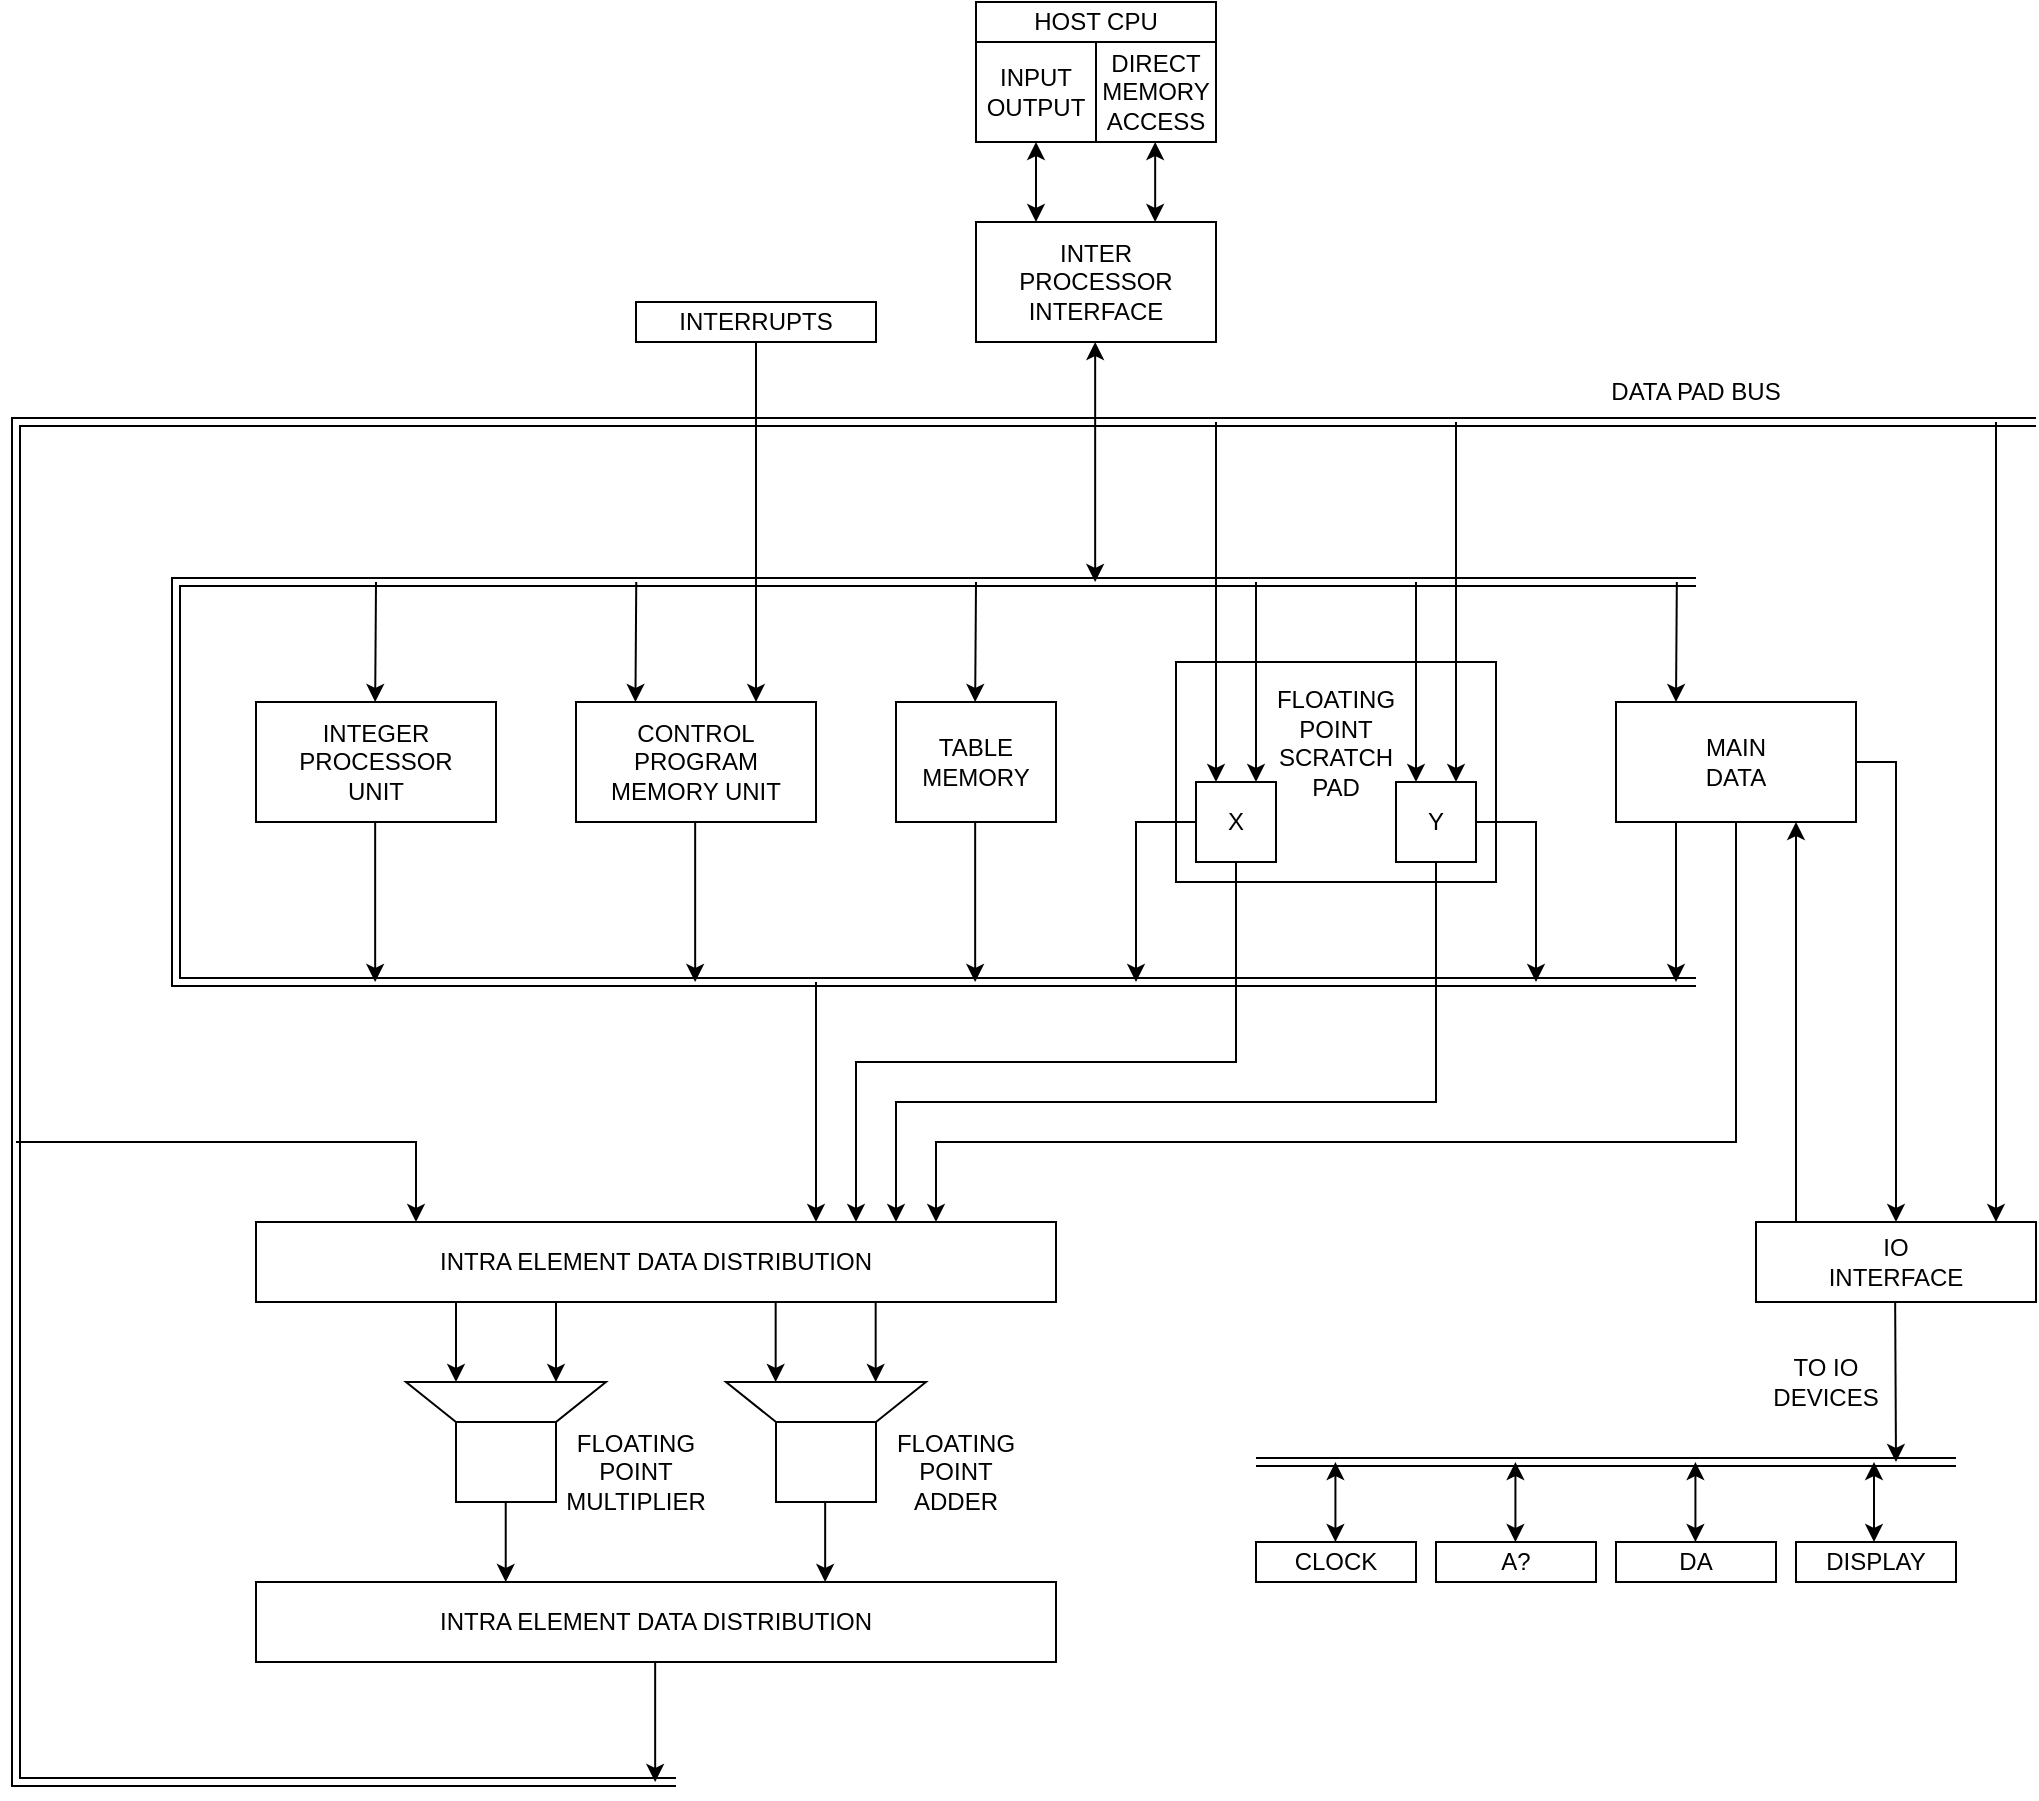 <mxfile version="26.0.3">
  <diagram name="Page-1" id="ysor1QuEhC0PnvsUQq7M">
    <mxGraphModel dx="2045" dy="1803" grid="1" gridSize="10" guides="1" tooltips="1" connect="1" arrows="1" fold="1" page="1" pageScale="1" pageWidth="850" pageHeight="1100" math="0" shadow="0">
      <root>
        <mxCell id="0" />
        <mxCell id="1" parent="0" />
        <mxCell id="uVODMxCo-4y3Cvi6SzU6-1" value="INTEGER&lt;div&gt;PROCESSOR&lt;/div&gt;&lt;div&gt;UNIT&lt;/div&gt;" style="rounded=0;whiteSpace=wrap;html=1;" vertex="1" parent="1">
          <mxGeometry x="40" y="260" width="120" height="60" as="geometry" />
        </mxCell>
        <mxCell id="uVODMxCo-4y3Cvi6SzU6-2" value="CONTROL&lt;div&gt;PROGRAM&lt;/div&gt;&lt;div&gt;MEMORY UNIT&lt;/div&gt;" style="rounded=0;whiteSpace=wrap;html=1;" vertex="1" parent="1">
          <mxGeometry x="200" y="260" width="120" height="60" as="geometry" />
        </mxCell>
        <mxCell id="uVODMxCo-4y3Cvi6SzU6-3" value="TABLE&lt;div&gt;MEMORY&lt;/div&gt;" style="rounded=0;whiteSpace=wrap;html=1;" vertex="1" parent="1">
          <mxGeometry x="360" y="260" width="80" height="60" as="geometry" />
        </mxCell>
        <mxCell id="uVODMxCo-4y3Cvi6SzU6-4" value="MAIN&lt;div&gt;DATA&lt;/div&gt;" style="rounded=0;whiteSpace=wrap;html=1;" vertex="1" parent="1">
          <mxGeometry x="720" y="260" width="120" height="60" as="geometry" />
        </mxCell>
        <mxCell id="uVODMxCo-4y3Cvi6SzU6-7" value="FLOATING&lt;div&gt;POINT&lt;/div&gt;&lt;div&gt;SCRATCH&lt;/div&gt;&lt;div&gt;PAD&lt;/div&gt;&lt;div&gt;&lt;br&gt;&lt;/div&gt;&lt;div&gt;&lt;br&gt;&lt;/div&gt;" style="rounded=0;whiteSpace=wrap;html=1;" vertex="1" parent="1">
          <mxGeometry x="500" y="240" width="160" height="110" as="geometry" />
        </mxCell>
        <mxCell id="uVODMxCo-4y3Cvi6SzU6-5" value="X" style="rounded=0;whiteSpace=wrap;html=1;" vertex="1" parent="1">
          <mxGeometry x="510" y="300" width="40" height="40" as="geometry" />
        </mxCell>
        <mxCell id="uVODMxCo-4y3Cvi6SzU6-6" value="Y" style="rounded=0;whiteSpace=wrap;html=1;" vertex="1" parent="1">
          <mxGeometry x="610" y="300" width="40" height="40" as="geometry" />
        </mxCell>
        <mxCell id="uVODMxCo-4y3Cvi6SzU6-8" value="INTRA ELEMENT DATA DISTRIBUTION" style="rounded=0;whiteSpace=wrap;html=1;" vertex="1" parent="1">
          <mxGeometry x="40" y="520" width="400" height="40" as="geometry" />
        </mxCell>
        <mxCell id="uVODMxCo-4y3Cvi6SzU6-15" value="FLOATING&lt;div&gt;POINT&lt;/div&gt;&lt;div&gt;MULTIPLIER&lt;/div&gt;" style="text;html=1;align=center;verticalAlign=middle;whiteSpace=wrap;rounded=0;" vertex="1" parent="1">
          <mxGeometry x="190" y="620" width="80" height="50" as="geometry" />
        </mxCell>
        <mxCell id="uVODMxCo-4y3Cvi6SzU6-16" value="" style="group" vertex="1" connectable="0" parent="1">
          <mxGeometry x="115" y="600" width="100" height="60" as="geometry" />
        </mxCell>
        <mxCell id="uVODMxCo-4y3Cvi6SzU6-9" value="" style="triangle;whiteSpace=wrap;html=1;rotation=90;" vertex="1" parent="uVODMxCo-4y3Cvi6SzU6-16">
          <mxGeometry x="30" y="-30" width="40" height="100" as="geometry" />
        </mxCell>
        <mxCell id="uVODMxCo-4y3Cvi6SzU6-10" value="" style="rounded=0;whiteSpace=wrap;html=1;" vertex="1" parent="uVODMxCo-4y3Cvi6SzU6-16">
          <mxGeometry x="25" y="20" width="50" height="40" as="geometry" />
        </mxCell>
        <mxCell id="uVODMxCo-4y3Cvi6SzU6-20" value="" style="group" vertex="1" connectable="0" parent="1">
          <mxGeometry x="275" y="600" width="100" height="60" as="geometry" />
        </mxCell>
        <mxCell id="uVODMxCo-4y3Cvi6SzU6-18" value="" style="triangle;whiteSpace=wrap;html=1;rotation=90;" vertex="1" parent="uVODMxCo-4y3Cvi6SzU6-20">
          <mxGeometry x="30" y="-30" width="40" height="100" as="geometry" />
        </mxCell>
        <mxCell id="uVODMxCo-4y3Cvi6SzU6-19" value="" style="rounded=0;whiteSpace=wrap;html=1;" vertex="1" parent="uVODMxCo-4y3Cvi6SzU6-20">
          <mxGeometry x="25" y="20" width="50" height="40" as="geometry" />
        </mxCell>
        <mxCell id="uVODMxCo-4y3Cvi6SzU6-21" value="FLOATING&lt;div&gt;POINT&lt;/div&gt;&lt;div&gt;ADDER&lt;/div&gt;" style="text;html=1;align=center;verticalAlign=middle;whiteSpace=wrap;rounded=0;" vertex="1" parent="1">
          <mxGeometry x="350" y="620" width="80" height="50" as="geometry" />
        </mxCell>
        <mxCell id="uVODMxCo-4y3Cvi6SzU6-23" value="" style="endArrow=classic;html=1;rounded=0;" edge="1" parent="1">
          <mxGeometry width="50" height="50" relative="1" as="geometry">
            <mxPoint x="190" y="560" as="sourcePoint" />
            <mxPoint x="190" y="600" as="targetPoint" />
          </mxGeometry>
        </mxCell>
        <mxCell id="uVODMxCo-4y3Cvi6SzU6-24" value="" style="endArrow=classic;html=1;rounded=0;" edge="1" parent="1">
          <mxGeometry width="50" height="50" relative="1" as="geometry">
            <mxPoint x="140" y="560" as="sourcePoint" />
            <mxPoint x="140" y="600" as="targetPoint" />
          </mxGeometry>
        </mxCell>
        <mxCell id="uVODMxCo-4y3Cvi6SzU6-25" value="" style="endArrow=classic;html=1;rounded=0;" edge="1" parent="1">
          <mxGeometry width="50" height="50" relative="1" as="geometry">
            <mxPoint x="349.83" y="560" as="sourcePoint" />
            <mxPoint x="349.83" y="600" as="targetPoint" />
          </mxGeometry>
        </mxCell>
        <mxCell id="uVODMxCo-4y3Cvi6SzU6-26" value="" style="endArrow=classic;html=1;rounded=0;" edge="1" parent="1">
          <mxGeometry width="50" height="50" relative="1" as="geometry">
            <mxPoint x="299.83" y="560" as="sourcePoint" />
            <mxPoint x="299.83" y="600" as="targetPoint" />
          </mxGeometry>
        </mxCell>
        <mxCell id="uVODMxCo-4y3Cvi6SzU6-27" value="INTRA ELEMENT DATA DISTRIBUTION" style="rounded=0;whiteSpace=wrap;html=1;" vertex="1" parent="1">
          <mxGeometry x="40" y="700" width="400" height="40" as="geometry" />
        </mxCell>
        <mxCell id="uVODMxCo-4y3Cvi6SzU6-28" value="" style="endArrow=classic;html=1;rounded=0;" edge="1" parent="1">
          <mxGeometry width="50" height="50" relative="1" as="geometry">
            <mxPoint x="164.86" y="660" as="sourcePoint" />
            <mxPoint x="164.86" y="700" as="targetPoint" />
          </mxGeometry>
        </mxCell>
        <mxCell id="uVODMxCo-4y3Cvi6SzU6-29" value="" style="endArrow=classic;html=1;rounded=0;" edge="1" parent="1">
          <mxGeometry width="50" height="50" relative="1" as="geometry">
            <mxPoint x="324.58" y="660" as="sourcePoint" />
            <mxPoint x="324.58" y="700" as="targetPoint" />
          </mxGeometry>
        </mxCell>
        <mxCell id="uVODMxCo-4y3Cvi6SzU6-31" value="" style="shape=link;html=1;rounded=0;" edge="1" parent="1">
          <mxGeometry width="100" relative="1" as="geometry">
            <mxPoint x="760" y="200" as="sourcePoint" />
            <mxPoint x="760" y="400" as="targetPoint" />
            <Array as="points">
              <mxPoint y="200" />
              <mxPoint y="400" />
            </Array>
          </mxGeometry>
        </mxCell>
        <mxCell id="uVODMxCo-4y3Cvi6SzU6-32" value="" style="endArrow=classic;html=1;rounded=0;" edge="1" parent="1">
          <mxGeometry width="50" height="50" relative="1" as="geometry">
            <mxPoint x="99.58" y="320" as="sourcePoint" />
            <mxPoint x="99.58" y="400" as="targetPoint" />
          </mxGeometry>
        </mxCell>
        <mxCell id="uVODMxCo-4y3Cvi6SzU6-33" value="" style="endArrow=classic;html=1;rounded=0;" edge="1" parent="1">
          <mxGeometry width="50" height="50" relative="1" as="geometry">
            <mxPoint x="259.58" y="320" as="sourcePoint" />
            <mxPoint x="259.58" y="400" as="targetPoint" />
          </mxGeometry>
        </mxCell>
        <mxCell id="uVODMxCo-4y3Cvi6SzU6-34" value="" style="endArrow=classic;html=1;rounded=0;" edge="1" parent="1">
          <mxGeometry width="50" height="50" relative="1" as="geometry">
            <mxPoint x="399.58" y="320" as="sourcePoint" />
            <mxPoint x="399.58" y="400" as="targetPoint" />
          </mxGeometry>
        </mxCell>
        <mxCell id="uVODMxCo-4y3Cvi6SzU6-36" value="" style="endArrow=classic;html=1;rounded=0;exitX=1;exitY=0.5;exitDx=0;exitDy=0;" edge="1" parent="1" source="uVODMxCo-4y3Cvi6SzU6-6">
          <mxGeometry width="50" height="50" relative="1" as="geometry">
            <mxPoint x="680" y="320" as="sourcePoint" />
            <mxPoint x="680" y="400" as="targetPoint" />
            <Array as="points">
              <mxPoint x="680" y="320" />
            </Array>
          </mxGeometry>
        </mxCell>
        <mxCell id="uVODMxCo-4y3Cvi6SzU6-37" value="" style="endArrow=classic;html=1;rounded=0;exitX=0;exitY=0.5;exitDx=0;exitDy=0;" edge="1" parent="1" source="uVODMxCo-4y3Cvi6SzU6-5">
          <mxGeometry width="50" height="50" relative="1" as="geometry">
            <mxPoint x="480.0" y="320" as="sourcePoint" />
            <mxPoint x="480.0" y="400" as="targetPoint" />
            <Array as="points">
              <mxPoint x="480" y="320" />
            </Array>
          </mxGeometry>
        </mxCell>
        <mxCell id="uVODMxCo-4y3Cvi6SzU6-38" value="" style="endArrow=classic;html=1;rounded=0;" edge="1" parent="1">
          <mxGeometry width="50" height="50" relative="1" as="geometry">
            <mxPoint x="100" y="200" as="sourcePoint" />
            <mxPoint x="99.58" y="260" as="targetPoint" />
          </mxGeometry>
        </mxCell>
        <mxCell id="uVODMxCo-4y3Cvi6SzU6-39" value="" style="endArrow=classic;html=1;rounded=0;" edge="1" parent="1">
          <mxGeometry width="50" height="50" relative="1" as="geometry">
            <mxPoint x="230.13" y="200" as="sourcePoint" />
            <mxPoint x="229.71" y="260" as="targetPoint" />
          </mxGeometry>
        </mxCell>
        <mxCell id="uVODMxCo-4y3Cvi6SzU6-40" value="" style="endArrow=classic;html=1;rounded=0;" edge="1" parent="1">
          <mxGeometry width="50" height="50" relative="1" as="geometry">
            <mxPoint x="400.0" y="200" as="sourcePoint" />
            <mxPoint x="399.58" y="260" as="targetPoint" />
          </mxGeometry>
        </mxCell>
        <mxCell id="uVODMxCo-4y3Cvi6SzU6-41" value="" style="endArrow=classic;html=1;rounded=0;" edge="1" parent="1">
          <mxGeometry width="50" height="50" relative="1" as="geometry">
            <mxPoint x="540" y="200" as="sourcePoint" />
            <mxPoint x="540" y="300" as="targetPoint" />
          </mxGeometry>
        </mxCell>
        <mxCell id="uVODMxCo-4y3Cvi6SzU6-42" value="" style="endArrow=classic;html=1;rounded=0;" edge="1" parent="1">
          <mxGeometry width="50" height="50" relative="1" as="geometry">
            <mxPoint x="620" y="200" as="sourcePoint" />
            <mxPoint x="620" y="300" as="targetPoint" />
          </mxGeometry>
        </mxCell>
        <mxCell id="uVODMxCo-4y3Cvi6SzU6-43" value="" style="endArrow=classic;html=1;rounded=0;" edge="1" parent="1">
          <mxGeometry width="50" height="50" relative="1" as="geometry">
            <mxPoint x="750" y="320" as="sourcePoint" />
            <mxPoint x="750" y="400" as="targetPoint" />
          </mxGeometry>
        </mxCell>
        <mxCell id="uVODMxCo-4y3Cvi6SzU6-44" value="" style="endArrow=classic;html=1;rounded=0;" edge="1" parent="1">
          <mxGeometry width="50" height="50" relative="1" as="geometry">
            <mxPoint x="750.42" y="200" as="sourcePoint" />
            <mxPoint x="750" y="260" as="targetPoint" />
          </mxGeometry>
        </mxCell>
        <mxCell id="uVODMxCo-4y3Cvi6SzU6-45" value="" style="endArrow=classic;html=1;rounded=0;" edge="1" parent="1">
          <mxGeometry width="50" height="50" relative="1" as="geometry">
            <mxPoint x="320" y="400" as="sourcePoint" />
            <mxPoint x="320.0" y="520" as="targetPoint" />
          </mxGeometry>
        </mxCell>
        <mxCell id="uVODMxCo-4y3Cvi6SzU6-46" value="" style="endArrow=classic;html=1;rounded=0;exitX=0.5;exitY=1;exitDx=0;exitDy=0;" edge="1" parent="1" source="uVODMxCo-4y3Cvi6SzU6-5">
          <mxGeometry width="50" height="50" relative="1" as="geometry">
            <mxPoint x="530" y="380" as="sourcePoint" />
            <mxPoint x="340.0" y="520" as="targetPoint" />
            <Array as="points">
              <mxPoint x="530" y="440" />
              <mxPoint x="340" y="440" />
            </Array>
          </mxGeometry>
        </mxCell>
        <mxCell id="uVODMxCo-4y3Cvi6SzU6-47" value="" style="endArrow=classic;html=1;rounded=0;exitX=0.5;exitY=1;exitDx=0;exitDy=0;" edge="1" parent="1" source="uVODMxCo-4y3Cvi6SzU6-6">
          <mxGeometry width="50" height="50" relative="1" as="geometry">
            <mxPoint x="630" y="380" as="sourcePoint" />
            <mxPoint x="360.0" y="520" as="targetPoint" />
            <Array as="points">
              <mxPoint x="630" y="460" />
              <mxPoint x="360" y="460" />
            </Array>
          </mxGeometry>
        </mxCell>
        <mxCell id="uVODMxCo-4y3Cvi6SzU6-48" value="" style="endArrow=classic;html=1;rounded=0;exitX=0.5;exitY=1;exitDx=0;exitDy=0;" edge="1" parent="1" source="uVODMxCo-4y3Cvi6SzU6-4">
          <mxGeometry width="50" height="50" relative="1" as="geometry">
            <mxPoint x="760" y="450" as="sourcePoint" />
            <mxPoint x="380.0" y="520" as="targetPoint" />
            <Array as="points">
              <mxPoint x="780" y="480" />
              <mxPoint x="380" y="480" />
            </Array>
          </mxGeometry>
        </mxCell>
        <mxCell id="uVODMxCo-4y3Cvi6SzU6-49" value="" style="shape=link;html=1;rounded=0;" edge="1" parent="1">
          <mxGeometry width="100" relative="1" as="geometry">
            <mxPoint x="930" y="120" as="sourcePoint" />
            <mxPoint x="250" y="800" as="targetPoint" />
            <Array as="points">
              <mxPoint x="-80" y="120" />
              <mxPoint x="-80" y="800" />
            </Array>
          </mxGeometry>
        </mxCell>
        <mxCell id="uVODMxCo-4y3Cvi6SzU6-50" value="" style="endArrow=classic;html=1;rounded=0;" edge="1" parent="1">
          <mxGeometry width="50" height="50" relative="1" as="geometry">
            <mxPoint x="-80" y="480" as="sourcePoint" />
            <mxPoint x="120.0" y="520" as="targetPoint" />
            <Array as="points">
              <mxPoint x="120" y="480" />
            </Array>
          </mxGeometry>
        </mxCell>
        <mxCell id="uVODMxCo-4y3Cvi6SzU6-51" value="" style="endArrow=classic;html=1;rounded=0;" edge="1" parent="1">
          <mxGeometry width="50" height="50" relative="1" as="geometry">
            <mxPoint x="239.58" y="740" as="sourcePoint" />
            <mxPoint x="239.58" y="800" as="targetPoint" />
          </mxGeometry>
        </mxCell>
        <mxCell id="uVODMxCo-4y3Cvi6SzU6-52" value="" style="endArrow=classic;html=1;rounded=0;entryX=0.25;entryY=0;entryDx=0;entryDy=0;" edge="1" parent="1" target="uVODMxCo-4y3Cvi6SzU6-5">
          <mxGeometry width="50" height="50" relative="1" as="geometry">
            <mxPoint x="520" y="120" as="sourcePoint" />
            <mxPoint x="520" y="220" as="targetPoint" />
          </mxGeometry>
        </mxCell>
        <mxCell id="uVODMxCo-4y3Cvi6SzU6-53" value="" style="endArrow=classic;html=1;rounded=0;entryX=0.75;entryY=0;entryDx=0;entryDy=0;" edge="1" parent="1" target="uVODMxCo-4y3Cvi6SzU6-6">
          <mxGeometry width="50" height="50" relative="1" as="geometry">
            <mxPoint x="640" y="120" as="sourcePoint" />
            <mxPoint x="640" y="220" as="targetPoint" />
          </mxGeometry>
        </mxCell>
        <mxCell id="uVODMxCo-4y3Cvi6SzU6-54" value="IO&lt;div&gt;INTERFACE&lt;/div&gt;" style="rounded=0;whiteSpace=wrap;html=1;" vertex="1" parent="1">
          <mxGeometry x="790" y="520" width="140" height="40" as="geometry" />
        </mxCell>
        <mxCell id="uVODMxCo-4y3Cvi6SzU6-55" value="" style="endArrow=classic;html=1;rounded=0;" edge="1" parent="1">
          <mxGeometry width="50" height="50" relative="1" as="geometry">
            <mxPoint x="810" y="520" as="sourcePoint" />
            <mxPoint x="810" y="320" as="targetPoint" />
          </mxGeometry>
        </mxCell>
        <mxCell id="uVODMxCo-4y3Cvi6SzU6-56" value="" style="endArrow=classic;html=1;rounded=0;" edge="1" parent="1">
          <mxGeometry width="50" height="50" relative="1" as="geometry">
            <mxPoint x="910" y="120" as="sourcePoint" />
            <mxPoint x="910" y="520" as="targetPoint" />
          </mxGeometry>
        </mxCell>
        <mxCell id="uVODMxCo-4y3Cvi6SzU6-57" value="" style="endArrow=classic;html=1;rounded=0;exitX=1;exitY=0.5;exitDx=0;exitDy=0;" edge="1" parent="1" source="uVODMxCo-4y3Cvi6SzU6-4">
          <mxGeometry width="50" height="50" relative="1" as="geometry">
            <mxPoint x="860" y="120" as="sourcePoint" />
            <mxPoint x="860" y="520" as="targetPoint" />
            <Array as="points">
              <mxPoint x="860" y="290" />
            </Array>
          </mxGeometry>
        </mxCell>
        <mxCell id="uVODMxCo-4y3Cvi6SzU6-59" value="" style="endArrow=classic;html=1;rounded=0;" edge="1" parent="1">
          <mxGeometry width="50" height="50" relative="1" as="geometry">
            <mxPoint x="859.58" y="560" as="sourcePoint" />
            <mxPoint x="860" y="640" as="targetPoint" />
          </mxGeometry>
        </mxCell>
        <mxCell id="uVODMxCo-4y3Cvi6SzU6-60" value="" style="shape=link;html=1;rounded=0;" edge="1" parent="1">
          <mxGeometry width="100" relative="1" as="geometry">
            <mxPoint x="540" y="640" as="sourcePoint" />
            <mxPoint x="890" y="640" as="targetPoint" />
          </mxGeometry>
        </mxCell>
        <mxCell id="uVODMxCo-4y3Cvi6SzU6-62" value="TO IO&lt;div&gt;DEVICES&lt;/div&gt;" style="text;html=1;align=center;verticalAlign=middle;whiteSpace=wrap;rounded=0;" vertex="1" parent="1">
          <mxGeometry x="790" y="580" width="70" height="40" as="geometry" />
        </mxCell>
        <mxCell id="uVODMxCo-4y3Cvi6SzU6-63" value="DISPLAY" style="rounded=0;whiteSpace=wrap;html=1;" vertex="1" parent="1">
          <mxGeometry x="810" y="680" width="80" height="20" as="geometry" />
        </mxCell>
        <mxCell id="uVODMxCo-4y3Cvi6SzU6-64" value="DA" style="rounded=0;whiteSpace=wrap;html=1;" vertex="1" parent="1">
          <mxGeometry x="720" y="680" width="80" height="20" as="geometry" />
        </mxCell>
        <mxCell id="uVODMxCo-4y3Cvi6SzU6-65" value="A?" style="rounded=0;whiteSpace=wrap;html=1;" vertex="1" parent="1">
          <mxGeometry x="630" y="680" width="80" height="20" as="geometry" />
        </mxCell>
        <mxCell id="uVODMxCo-4y3Cvi6SzU6-66" value="CLOCK" style="rounded=0;whiteSpace=wrap;html=1;" vertex="1" parent="1">
          <mxGeometry x="540" y="680" width="80" height="20" as="geometry" />
        </mxCell>
        <mxCell id="uVODMxCo-4y3Cvi6SzU6-67" value="" style="endArrow=classic;startArrow=classic;html=1;rounded=0;" edge="1" parent="1">
          <mxGeometry width="50" height="50" relative="1" as="geometry">
            <mxPoint x="579.71" y="680" as="sourcePoint" />
            <mxPoint x="579.71" y="640" as="targetPoint" />
          </mxGeometry>
        </mxCell>
        <mxCell id="uVODMxCo-4y3Cvi6SzU6-68" value="" style="endArrow=classic;startArrow=classic;html=1;rounded=0;" edge="1" parent="1">
          <mxGeometry width="50" height="50" relative="1" as="geometry">
            <mxPoint x="669.71" y="680" as="sourcePoint" />
            <mxPoint x="669.71" y="640" as="targetPoint" />
          </mxGeometry>
        </mxCell>
        <mxCell id="uVODMxCo-4y3Cvi6SzU6-69" value="" style="endArrow=classic;startArrow=classic;html=1;rounded=0;" edge="1" parent="1">
          <mxGeometry width="50" height="50" relative="1" as="geometry">
            <mxPoint x="759.71" y="680" as="sourcePoint" />
            <mxPoint x="759.71" y="640" as="targetPoint" />
          </mxGeometry>
        </mxCell>
        <mxCell id="uVODMxCo-4y3Cvi6SzU6-70" value="" style="endArrow=classic;startArrow=classic;html=1;rounded=0;" edge="1" parent="1">
          <mxGeometry width="50" height="50" relative="1" as="geometry">
            <mxPoint x="849" y="680" as="sourcePoint" />
            <mxPoint x="849" y="640" as="targetPoint" />
          </mxGeometry>
        </mxCell>
        <mxCell id="uVODMxCo-4y3Cvi6SzU6-71" value="INTERRUPTS" style="rounded=0;whiteSpace=wrap;html=1;" vertex="1" parent="1">
          <mxGeometry x="230" y="60" width="120" height="20" as="geometry" />
        </mxCell>
        <mxCell id="uVODMxCo-4y3Cvi6SzU6-72" value="" style="endArrow=classic;html=1;rounded=0;" edge="1" parent="1">
          <mxGeometry width="50" height="50" relative="1" as="geometry">
            <mxPoint x="290" y="80" as="sourcePoint" />
            <mxPoint x="290.0" y="260" as="targetPoint" />
          </mxGeometry>
        </mxCell>
        <mxCell id="uVODMxCo-4y3Cvi6SzU6-73" value="" style="endArrow=classic;startArrow=classic;html=1;rounded=0;" edge="1" parent="1">
          <mxGeometry width="50" height="50" relative="1" as="geometry">
            <mxPoint x="459.58" y="200" as="sourcePoint" />
            <mxPoint x="459.58" y="80" as="targetPoint" />
          </mxGeometry>
        </mxCell>
        <mxCell id="uVODMxCo-4y3Cvi6SzU6-74" value="INTER&lt;div&gt;PROCESSOR&lt;/div&gt;&lt;div&gt;INTERFACE&lt;/div&gt;" style="rounded=0;whiteSpace=wrap;html=1;" vertex="1" parent="1">
          <mxGeometry x="400" y="20" width="120" height="60" as="geometry" />
        </mxCell>
        <mxCell id="uVODMxCo-4y3Cvi6SzU6-75" value="INPUT&lt;div&gt;OUTPUT&lt;/div&gt;" style="rounded=0;whiteSpace=wrap;html=1;" vertex="1" parent="1">
          <mxGeometry x="400" y="-70" width="60" height="50" as="geometry" />
        </mxCell>
        <mxCell id="uVODMxCo-4y3Cvi6SzU6-76" value="DIRECT&lt;div&gt;MEMORY&lt;/div&gt;&lt;div&gt;ACCESS&lt;/div&gt;" style="rounded=0;whiteSpace=wrap;html=1;" vertex="1" parent="1">
          <mxGeometry x="460" y="-70" width="60" height="50" as="geometry" />
        </mxCell>
        <mxCell id="uVODMxCo-4y3Cvi6SzU6-77" value="HOST CPU" style="rounded=0;whiteSpace=wrap;html=1;" vertex="1" parent="1">
          <mxGeometry x="400" y="-90" width="120" height="20" as="geometry" />
        </mxCell>
        <mxCell id="uVODMxCo-4y3Cvi6SzU6-78" value="" style="endArrow=classic;startArrow=classic;html=1;rounded=0;" edge="1" parent="1">
          <mxGeometry width="50" height="50" relative="1" as="geometry">
            <mxPoint x="430" y="20" as="sourcePoint" />
            <mxPoint x="430" y="-20" as="targetPoint" />
          </mxGeometry>
        </mxCell>
        <mxCell id="uVODMxCo-4y3Cvi6SzU6-79" value="" style="endArrow=classic;startArrow=classic;html=1;rounded=0;" edge="1" parent="1">
          <mxGeometry width="50" height="50" relative="1" as="geometry">
            <mxPoint x="489.58" y="20" as="sourcePoint" />
            <mxPoint x="489.58" y="-20" as="targetPoint" />
          </mxGeometry>
        </mxCell>
        <mxCell id="uVODMxCo-4y3Cvi6SzU6-80" value="DATA PAD BUS" style="text;html=1;align=center;verticalAlign=middle;whiteSpace=wrap;rounded=0;" vertex="1" parent="1">
          <mxGeometry x="700" y="90" width="120" height="30" as="geometry" />
        </mxCell>
      </root>
    </mxGraphModel>
  </diagram>
</mxfile>
